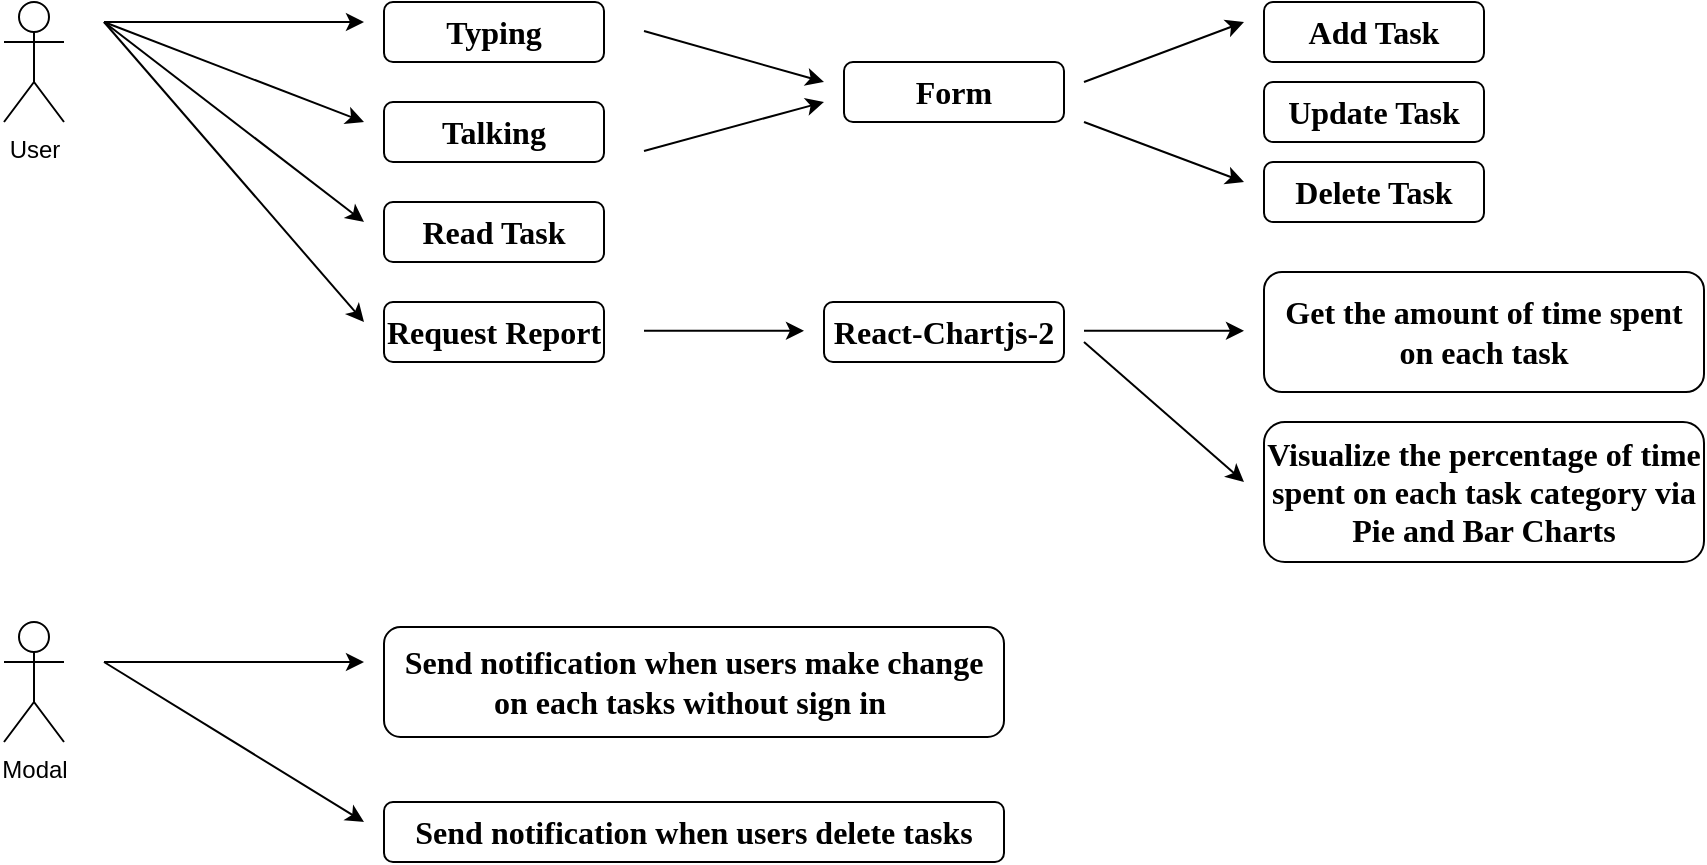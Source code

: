 <mxfile version="15.7.3" type="github">
  <diagram id="KKh_jsHTw_H1uoXRT0Hb" name="Page-1">
    <mxGraphModel dx="1114" dy="1583" grid="1" gridSize="10" guides="1" tooltips="1" connect="1" arrows="1" fold="1" page="1" pageScale="1" pageWidth="850" pageHeight="1100" math="0" shadow="0">
      <root>
        <mxCell id="0" />
        <mxCell id="1" parent="0" />
        <mxCell id="R-kmTrfRd0BEjXpYQg51-2" value="User" style="shape=umlActor;verticalLabelPosition=bottom;verticalAlign=top;html=1;outlineConnect=0;" vertex="1" parent="1">
          <mxGeometry x="90" y="220" width="30" height="60" as="geometry" />
        </mxCell>
        <mxCell id="R-kmTrfRd0BEjXpYQg51-3" value="" style="endArrow=classic;html=1;rounded=0;" edge="1" parent="1">
          <mxGeometry width="50" height="50" relative="1" as="geometry">
            <mxPoint x="140" y="230" as="sourcePoint" />
            <mxPoint x="270" y="230" as="targetPoint" />
          </mxGeometry>
        </mxCell>
        <mxCell id="R-kmTrfRd0BEjXpYQg51-6" value="&lt;b&gt;&lt;font style=&quot;font-size: 16px&quot;&gt;Typing&lt;/font&gt;&lt;/b&gt;" style="rounded=1;whiteSpace=wrap;html=1;fontFamily=Times New Roman;align=center;" vertex="1" parent="1">
          <mxGeometry x="280" y="220" width="110" height="30" as="geometry" />
        </mxCell>
        <mxCell id="R-kmTrfRd0BEjXpYQg51-7" value="" style="endArrow=classic;html=1;rounded=0;" edge="1" parent="1">
          <mxGeometry width="50" height="50" relative="1" as="geometry">
            <mxPoint x="140" y="230" as="sourcePoint" />
            <mxPoint x="270" y="280" as="targetPoint" />
          </mxGeometry>
        </mxCell>
        <mxCell id="R-kmTrfRd0BEjXpYQg51-8" value="&lt;b&gt;&lt;font style=&quot;font-size: 16px&quot;&gt;Talking&lt;/font&gt;&lt;/b&gt;" style="rounded=1;whiteSpace=wrap;html=1;fontFamily=Times New Roman;align=center;" vertex="1" parent="1">
          <mxGeometry x="280" y="270" width="110" height="30" as="geometry" />
        </mxCell>
        <mxCell id="R-kmTrfRd0BEjXpYQg51-9" value="" style="endArrow=classic;html=1;rounded=0;" edge="1" parent="1">
          <mxGeometry width="50" height="50" relative="1" as="geometry">
            <mxPoint x="140" y="230" as="sourcePoint" />
            <mxPoint x="270" y="330" as="targetPoint" />
          </mxGeometry>
        </mxCell>
        <mxCell id="R-kmTrfRd0BEjXpYQg51-10" value="&lt;b&gt;&lt;font style=&quot;font-size: 16px&quot;&gt;Read Task&lt;/font&gt;&lt;/b&gt;" style="rounded=1;whiteSpace=wrap;html=1;fontFamily=Times New Roman;align=center;" vertex="1" parent="1">
          <mxGeometry x="280" y="320" width="110" height="30" as="geometry" />
        </mxCell>
        <mxCell id="R-kmTrfRd0BEjXpYQg51-11" value="" style="endArrow=classic;html=1;rounded=0;" edge="1" parent="1">
          <mxGeometry width="50" height="50" relative="1" as="geometry">
            <mxPoint x="140" y="230" as="sourcePoint" />
            <mxPoint x="270" y="380" as="targetPoint" />
          </mxGeometry>
        </mxCell>
        <mxCell id="R-kmTrfRd0BEjXpYQg51-12" value="&lt;span style=&quot;font-size: 16px&quot;&gt;&lt;b&gt;Request Report&lt;/b&gt;&lt;/span&gt;" style="rounded=1;whiteSpace=wrap;html=1;fontFamily=Times New Roman;align=center;" vertex="1" parent="1">
          <mxGeometry x="280" y="370" width="110" height="30" as="geometry" />
        </mxCell>
        <mxCell id="R-kmTrfRd0BEjXpYQg51-13" value="" style="endArrow=classic;html=1;rounded=0;" edge="1" parent="1">
          <mxGeometry width="50" height="50" relative="1" as="geometry">
            <mxPoint x="410" y="234.5" as="sourcePoint" />
            <mxPoint x="500" y="260" as="targetPoint" />
          </mxGeometry>
        </mxCell>
        <mxCell id="R-kmTrfRd0BEjXpYQg51-14" value="" style="endArrow=classic;html=1;rounded=0;" edge="1" parent="1">
          <mxGeometry width="50" height="50" relative="1" as="geometry">
            <mxPoint x="410" y="294.5" as="sourcePoint" />
            <mxPoint x="500" y="270" as="targetPoint" />
          </mxGeometry>
        </mxCell>
        <mxCell id="R-kmTrfRd0BEjXpYQg51-15" value="&lt;b&gt;&lt;font style=&quot;font-size: 16px&quot;&gt;Form&lt;/font&gt;&lt;/b&gt;" style="rounded=1;whiteSpace=wrap;html=1;fontFamily=Times New Roman;align=center;" vertex="1" parent="1">
          <mxGeometry x="510" y="250" width="110" height="30" as="geometry" />
        </mxCell>
        <mxCell id="R-kmTrfRd0BEjXpYQg51-16" value="" style="endArrow=classic;html=1;rounded=0;" edge="1" parent="1">
          <mxGeometry width="50" height="50" relative="1" as="geometry">
            <mxPoint x="630" y="260" as="sourcePoint" />
            <mxPoint x="710" y="230" as="targetPoint" />
          </mxGeometry>
        </mxCell>
        <mxCell id="R-kmTrfRd0BEjXpYQg51-17" value="" style="endArrow=classic;html=1;rounded=0;" edge="1" parent="1">
          <mxGeometry width="50" height="50" relative="1" as="geometry">
            <mxPoint x="630" y="384.41" as="sourcePoint" />
            <mxPoint x="710" y="384.41" as="targetPoint" />
          </mxGeometry>
        </mxCell>
        <mxCell id="R-kmTrfRd0BEjXpYQg51-18" value="" style="endArrow=classic;html=1;rounded=0;" edge="1" parent="1">
          <mxGeometry width="50" height="50" relative="1" as="geometry">
            <mxPoint x="630" y="280" as="sourcePoint" />
            <mxPoint x="710" y="310" as="targetPoint" />
          </mxGeometry>
        </mxCell>
        <mxCell id="R-kmTrfRd0BEjXpYQg51-19" value="&lt;b&gt;&lt;font style=&quot;font-size: 16px&quot;&gt;Add Task&lt;/font&gt;&lt;/b&gt;" style="rounded=1;whiteSpace=wrap;html=1;fontFamily=Times New Roman;align=center;" vertex="1" parent="1">
          <mxGeometry x="720" y="220" width="110" height="30" as="geometry" />
        </mxCell>
        <mxCell id="R-kmTrfRd0BEjXpYQg51-20" value="&lt;b&gt;&lt;font style=&quot;font-size: 16px&quot;&gt;Update Task&lt;/font&gt;&lt;/b&gt;" style="rounded=1;whiteSpace=wrap;html=1;fontFamily=Times New Roman;align=center;" vertex="1" parent="1">
          <mxGeometry x="720" y="260" width="110" height="30" as="geometry" />
        </mxCell>
        <mxCell id="R-kmTrfRd0BEjXpYQg51-21" value="&lt;b&gt;&lt;font style=&quot;font-size: 16px&quot;&gt;Delete Task&lt;/font&gt;&lt;/b&gt;" style="rounded=1;whiteSpace=wrap;html=1;fontFamily=Times New Roman;align=center;" vertex="1" parent="1">
          <mxGeometry x="720" y="300" width="110" height="30" as="geometry" />
        </mxCell>
        <mxCell id="R-kmTrfRd0BEjXpYQg51-22" value="Modal&lt;br&gt;" style="shape=umlActor;verticalLabelPosition=bottom;verticalAlign=top;html=1;outlineConnect=0;" vertex="1" parent="1">
          <mxGeometry x="90" y="530" width="30" height="60" as="geometry" />
        </mxCell>
        <mxCell id="R-kmTrfRd0BEjXpYQg51-23" value="" style="endArrow=classic;html=1;rounded=0;" edge="1" parent="1">
          <mxGeometry width="50" height="50" relative="1" as="geometry">
            <mxPoint x="410" y="384.41" as="sourcePoint" />
            <mxPoint x="490" y="384.41" as="targetPoint" />
          </mxGeometry>
        </mxCell>
        <mxCell id="R-kmTrfRd0BEjXpYQg51-24" value="&lt;b&gt;&lt;font style=&quot;font-size: 16px&quot;&gt;React-Chartjs-2&lt;/font&gt;&lt;/b&gt;" style="rounded=1;whiteSpace=wrap;html=1;fontFamily=Times New Roman;align=center;" vertex="1" parent="1">
          <mxGeometry x="500" y="370" width="120" height="30" as="geometry" />
        </mxCell>
        <mxCell id="R-kmTrfRd0BEjXpYQg51-26" value="&lt;b&gt;&lt;font style=&quot;font-size: 16px&quot;&gt;Get the amount of time spent on each task&lt;/font&gt;&lt;/b&gt;" style="rounded=1;whiteSpace=wrap;html=1;fontFamily=Times New Roman;align=center;" vertex="1" parent="1">
          <mxGeometry x="720" y="355" width="220" height="60" as="geometry" />
        </mxCell>
        <mxCell id="R-kmTrfRd0BEjXpYQg51-27" value="" style="endArrow=classic;html=1;rounded=0;" edge="1" parent="1">
          <mxGeometry width="50" height="50" relative="1" as="geometry">
            <mxPoint x="630" y="390" as="sourcePoint" />
            <mxPoint x="710" y="460" as="targetPoint" />
          </mxGeometry>
        </mxCell>
        <mxCell id="R-kmTrfRd0BEjXpYQg51-28" value="&lt;b&gt;&lt;font style=&quot;font-size: 16px&quot;&gt;Visualize the percentage of time spent on each task category via Pie and Bar Charts&lt;/font&gt;&lt;/b&gt;" style="rounded=1;whiteSpace=wrap;html=1;fontFamily=Times New Roman;align=center;" vertex="1" parent="1">
          <mxGeometry x="720" y="430" width="220" height="70" as="geometry" />
        </mxCell>
        <mxCell id="R-kmTrfRd0BEjXpYQg51-31" value="" style="endArrow=classic;html=1;rounded=0;" edge="1" parent="1">
          <mxGeometry width="50" height="50" relative="1" as="geometry">
            <mxPoint x="140" y="550" as="sourcePoint" />
            <mxPoint x="270" y="550" as="targetPoint" />
          </mxGeometry>
        </mxCell>
        <mxCell id="R-kmTrfRd0BEjXpYQg51-32" value="&lt;b&gt;&lt;font style=&quot;font-size: 16px&quot;&gt;Send notification when users make change on each tasks without sign in&amp;nbsp;&lt;/font&gt;&lt;/b&gt;" style="rounded=1;whiteSpace=wrap;html=1;fontFamily=Times New Roman;align=center;" vertex="1" parent="1">
          <mxGeometry x="280" y="532.5" width="310" height="55" as="geometry" />
        </mxCell>
        <mxCell id="R-kmTrfRd0BEjXpYQg51-33" value="&lt;b&gt;&lt;font style=&quot;font-size: 16px&quot;&gt;Send notification when users delete tasks&lt;/font&gt;&lt;/b&gt;" style="rounded=1;whiteSpace=wrap;html=1;fontFamily=Times New Roman;align=center;" vertex="1" parent="1">
          <mxGeometry x="280" y="620" width="310" height="30" as="geometry" />
        </mxCell>
        <mxCell id="R-kmTrfRd0BEjXpYQg51-34" value="" style="endArrow=classic;html=1;rounded=0;" edge="1" parent="1">
          <mxGeometry width="50" height="50" relative="1" as="geometry">
            <mxPoint x="140" y="550" as="sourcePoint" />
            <mxPoint x="270" y="630" as="targetPoint" />
          </mxGeometry>
        </mxCell>
      </root>
    </mxGraphModel>
  </diagram>
</mxfile>
